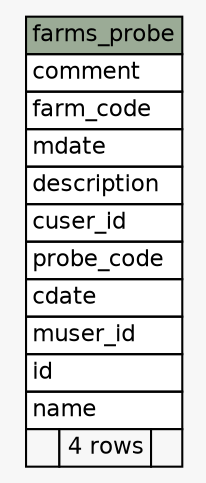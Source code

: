 // dot 2.34.0 on Mac OS X 10.9.1
// SchemaSpy rev Unknown
digraph "farms_probe" {
  graph [
    rankdir="RL"
    bgcolor="#f7f7f7"
    nodesep="0.18"
    ranksep="0.46"
    fontname="Helvetica"
    fontsize="11"
  ];
  node [
    fontname="Helvetica"
    fontsize="11"
    shape="plaintext"
  ];
  edge [
    arrowsize="0.8"
  ];
  "farms_probe" [
    label=<
    <TABLE BORDER="0" CELLBORDER="1" CELLSPACING="0" BGCOLOR="#ffffff">
      <TR><TD COLSPAN="3" BGCOLOR="#9bab96" ALIGN="CENTER">farms_probe</TD></TR>
      <TR><TD PORT="comment" COLSPAN="3" ALIGN="LEFT">comment</TD></TR>
      <TR><TD PORT="farm_code" COLSPAN="3" ALIGN="LEFT">farm_code</TD></TR>
      <TR><TD PORT="mdate" COLSPAN="3" ALIGN="LEFT">mdate</TD></TR>
      <TR><TD PORT="description" COLSPAN="3" ALIGN="LEFT">description</TD></TR>
      <TR><TD PORT="cuser_id" COLSPAN="3" ALIGN="LEFT">cuser_id</TD></TR>
      <TR><TD PORT="probe_code" COLSPAN="3" ALIGN="LEFT">probe_code</TD></TR>
      <TR><TD PORT="cdate" COLSPAN="3" ALIGN="LEFT">cdate</TD></TR>
      <TR><TD PORT="muser_id" COLSPAN="3" ALIGN="LEFT">muser_id</TD></TR>
      <TR><TD PORT="id" COLSPAN="3" ALIGN="LEFT">id</TD></TR>
      <TR><TD PORT="name" COLSPAN="3" ALIGN="LEFT">name</TD></TR>
      <TR><TD ALIGN="LEFT" BGCOLOR="#f7f7f7">  </TD><TD ALIGN="RIGHT" BGCOLOR="#f7f7f7">4 rows</TD><TD ALIGN="RIGHT" BGCOLOR="#f7f7f7">  </TD></TR>
    </TABLE>>
    URL="tables/farms_probe.html"
    tooltip="farms_probe"
  ];
}
